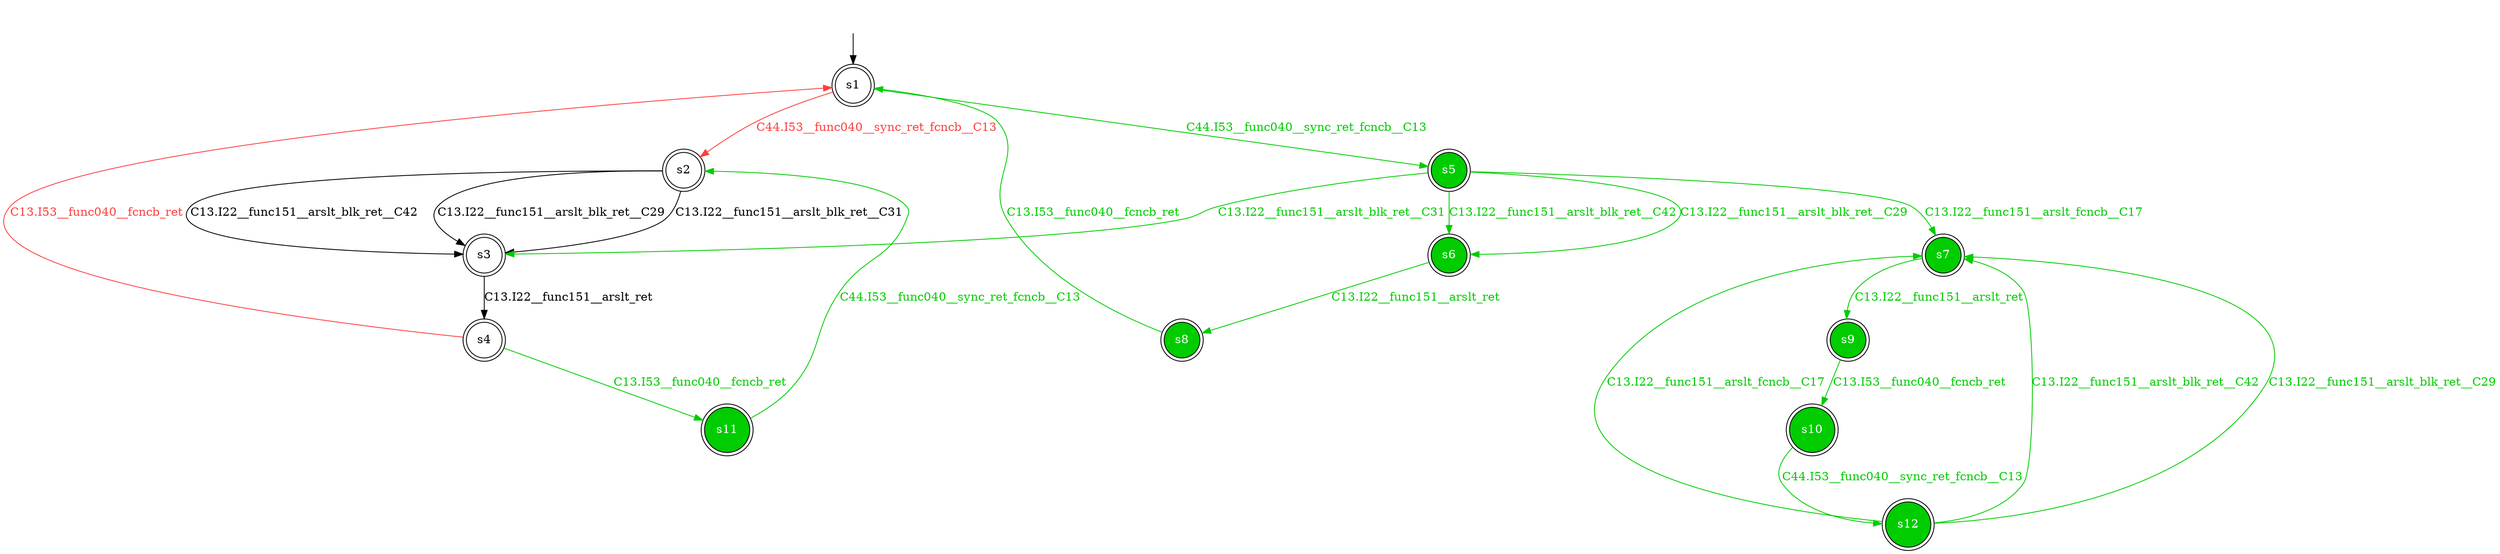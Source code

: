 digraph diffautomaton {
	1 [label=<s1> shape="doublecircle"];
	2 [label=<s2> shape="doublecircle"];
	3 [label=<s3> shape="doublecircle"];
	4 [label=<s4> shape="doublecircle"];
	5 [label=<s5> shape="doublecircle" fillcolor="#00cc00" fontcolor="#ffffff" style="filled"];
	6 [label=<s6> shape="doublecircle" fillcolor="#00cc00" fontcolor="#ffffff" style="filled"];
	7 [label=<s7> shape="doublecircle" fillcolor="#00cc00" fontcolor="#ffffff" style="filled"];
	8 [label=<s8> shape="doublecircle" fillcolor="#00cc00" fontcolor="#ffffff" style="filled"];
	9 [label=<s9> shape="doublecircle" fillcolor="#00cc00" fontcolor="#ffffff" style="filled"];
	10 [label=<s10> shape="doublecircle" fillcolor="#00cc00" fontcolor="#ffffff" style="filled"];
	11 [label=<s11> shape="doublecircle" fillcolor="#00cc00" fontcolor="#ffffff" style="filled"];
	12 [label=<s12> shape="doublecircle" fillcolor="#00cc00" fontcolor="#ffffff" style="filled"];
	__init1 [label=<> shape="none"];
	__init1 -> 1;
	1 -> 2 [label=<<font color="#ff4040">C44.I53__func040__sync_ret_fcncb__C13</font>> color="#ff4040" id="1-0-2"];
	1 -> 5 [label=<<font color="#00cc00">C44.I53__func040__sync_ret_fcncb__C13</font>> color="#00cc00" id="1-1-5"];
	2 -> 3 [label=<<font color="#000000">C13.I22__func151__arslt_blk_ret__C42</font>> id="2-0-3"];
	2 -> 3 [label=<<font color="#000000">C13.I22__func151__arslt_blk_ret__C29</font>> id="2-1-3"];
	2 -> 3 [label=<<font color="#000000">C13.I22__func151__arslt_blk_ret__C31</font>> id="2-2-3"];
	3 -> 4 [label=<<font color="#000000">C13.I22__func151__arslt_ret</font>> id="3-0-4"];
	4 -> 1 [label=<<font color="#ff4040">C13.I53__func040__fcncb_ret</font>> color="#ff4040" id="4-0-1"];
	4 -> 11 [label=<<font color="#00cc00">C13.I53__func040__fcncb_ret</font>> color="#00cc00" id="4-1-11"];
	5 -> 6 [label=<<font color="#00cc00">C13.I22__func151__arslt_blk_ret__C42</font>> color="#00cc00" id="5-0-6"];
	5 -> 6 [label=<<font color="#00cc00">C13.I22__func151__arslt_blk_ret__C29</font>> color="#00cc00" id="5-1-6"];
	5 -> 7 [label=<<font color="#00cc00">C13.I22__func151__arslt_fcncb__C17</font>> color="#00cc00" id="5-2-7"];
	5 -> 3 [label=<<font color="#00cc00">C13.I22__func151__arslt_blk_ret__C31</font>> color="#00cc00" id="5-3-3"];
	6 -> 8 [label=<<font color="#00cc00">C13.I22__func151__arslt_ret</font>> color="#00cc00" id="6-0-8"];
	7 -> 9 [label=<<font color="#00cc00">C13.I22__func151__arslt_ret</font>> color="#00cc00" id="7-0-9"];
	8 -> 1 [label=<<font color="#00cc00">C13.I53__func040__fcncb_ret</font>> color="#00cc00" id="8-0-1"];
	9 -> 10 [label=<<font color="#00cc00">C13.I53__func040__fcncb_ret</font>> color="#00cc00" id="9-0-10"];
	10 -> 12 [label=<<font color="#00cc00">C44.I53__func040__sync_ret_fcncb__C13</font>> color="#00cc00" id="10-0-12"];
	11 -> 2 [label=<<font color="#00cc00">C44.I53__func040__sync_ret_fcncb__C13</font>> color="#00cc00" id="11-0-2"];
	12 -> 7 [label=<<font color="#00cc00">C13.I22__func151__arslt_blk_ret__C42</font>> color="#00cc00" id="12-0-7"];
	12 -> 7 [label=<<font color="#00cc00">C13.I22__func151__arslt_blk_ret__C29</font>> color="#00cc00" id="12-1-7"];
	12 -> 7 [label=<<font color="#00cc00">C13.I22__func151__arslt_fcncb__C17</font>> color="#00cc00" id="12-2-7"];
}
